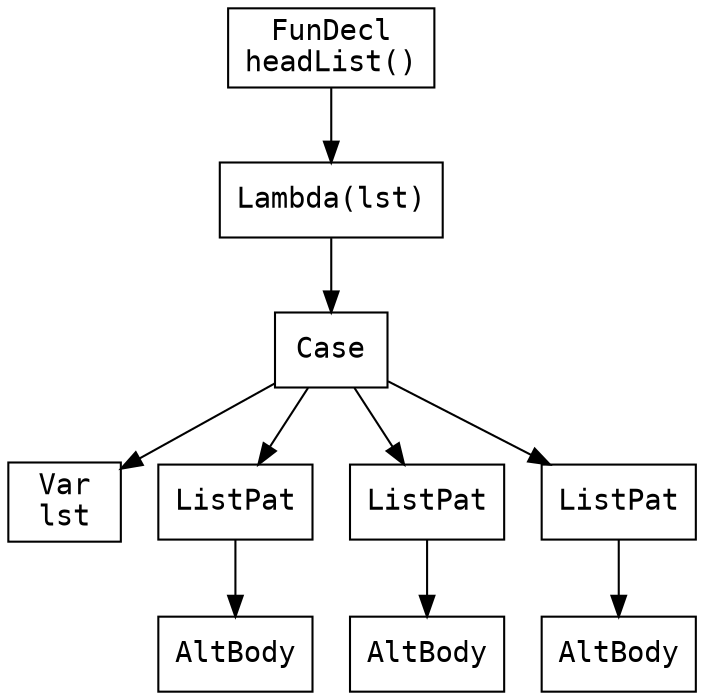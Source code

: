 digraph AST {
  node [shape=box, fontname="Courier"];
  decl0 [label="FunDecl
headList()"];
  decl0_body [label="Lambda(lst)"];
  decl0 -> decl0_body;
  decl0_body_body [label="Case"];
  decl0_body -> decl0_body_body;
  decl0_body_body_scrut [label="Var
lst"];
  decl0_body_body -> decl0_body_body_scrut;
  decl0_body_body_pat0 [label="ListPat"];
  decl0_body_body -> decl0_body_body_pat0;
  decl0_body_body_bd0 [label="AltBody"];
  decl0_body_body_pat0 -> decl0_body_body_bd0;
  decl0_body_body_pat1 [label="ListPat"];
  decl0_body_body -> decl0_body_body_pat1;
  decl0_body_body_bd1 [label="AltBody"];
  decl0_body_body_pat1 -> decl0_body_body_bd1;
  decl0_body_body_pat2 [label="ListPat"];
  decl0_body_body -> decl0_body_body_pat2;
  decl0_body_body_bd2 [label="AltBody"];
  decl0_body_body_pat2 -> decl0_body_body_bd2;
}
